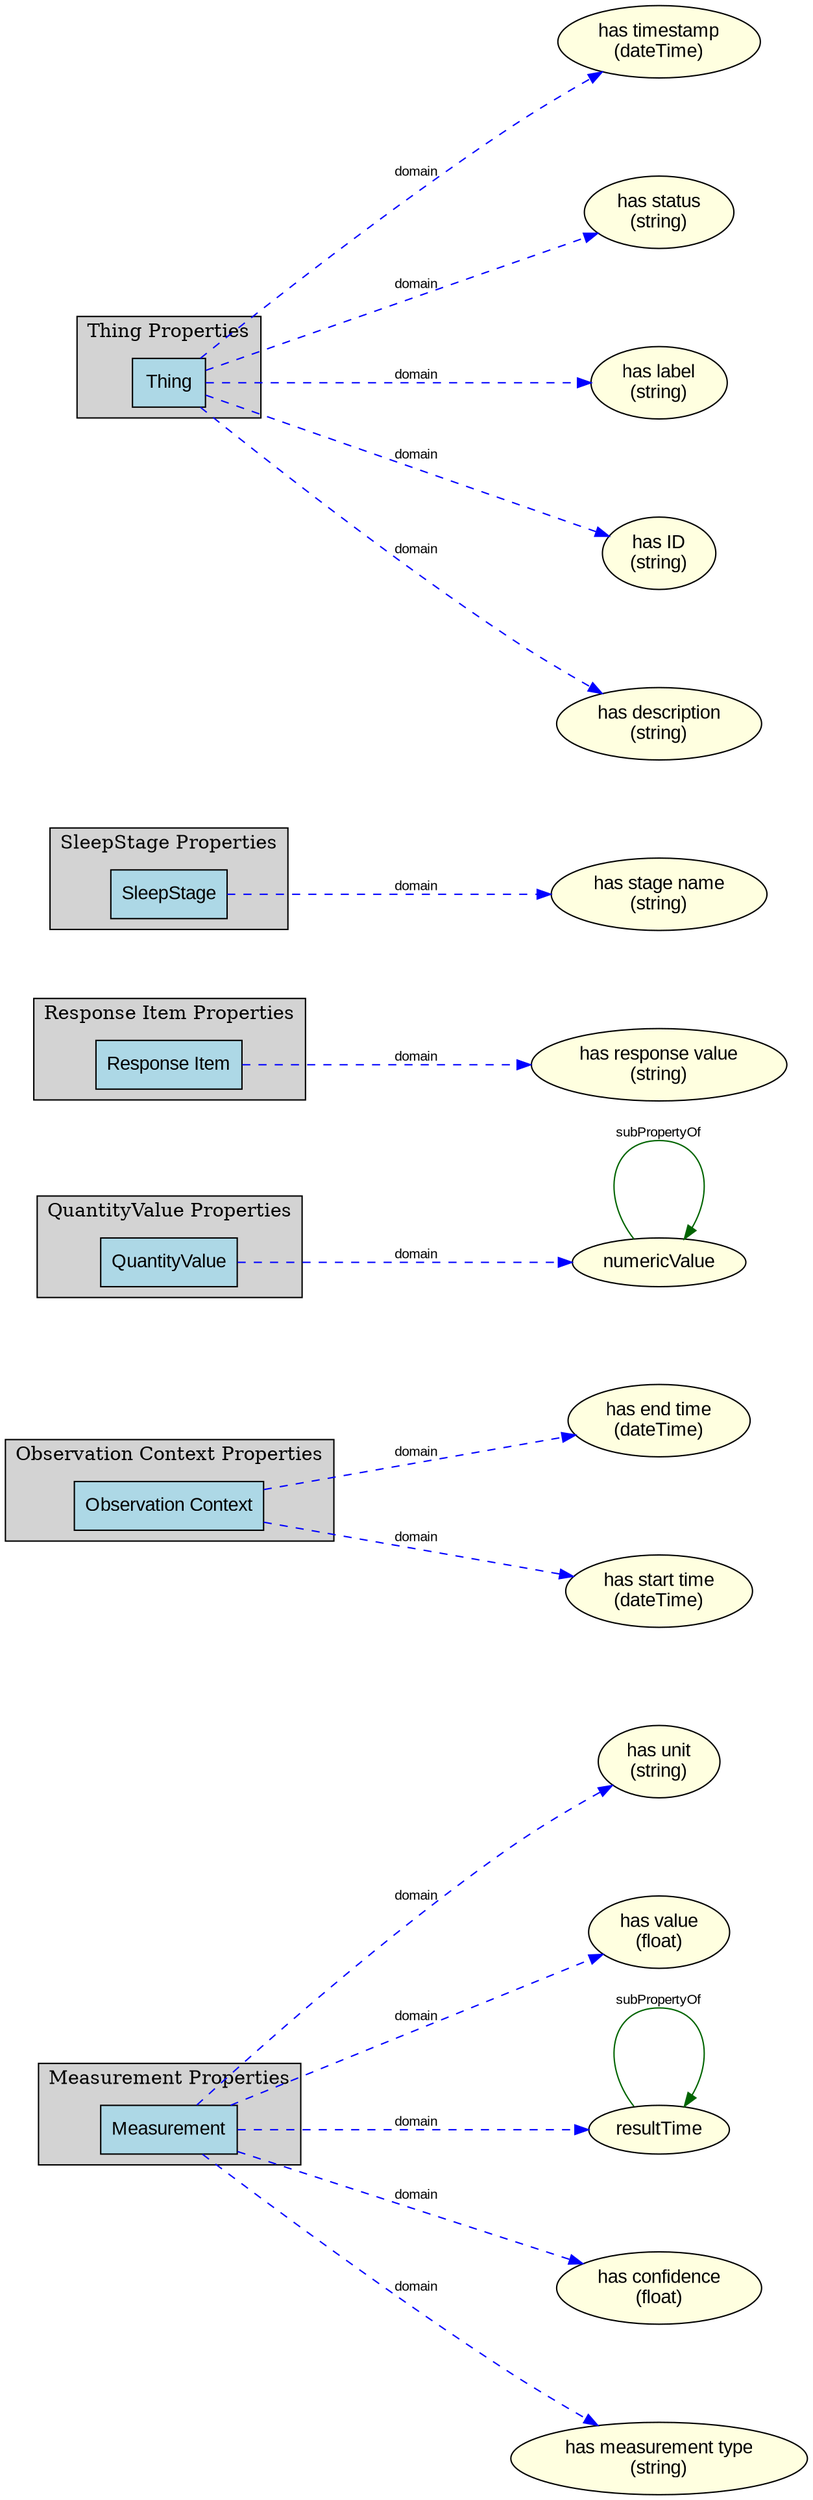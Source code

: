 digraph "Data Properties" {
  // Layout configuration
  rankdir=LR;
  graph [splines=true, nodesep=1.0, ranksep=1.5, concentrate=false];
  node [fontname="Arial"];
  edge [fontsize=10, fontname="Arial"];
  
  subgraph cluster_0 {
    label="Measurement Properties";
    style=filled;
    fillcolor=lightgray;
    "Measurement" [shape=box, style=filled, fillcolor=lightblue];
  }
  subgraph cluster_1 {
    label="Observation Context Properties";
    style=filled;
    fillcolor=lightgray;
    "ObservationContext" [shape=box, style=filled, fillcolor=lightblue];
  }
  subgraph cluster_2 {
    label="QuantityValue Properties";
    style=filled;
    fillcolor=lightgray;
    "QuantityValue" [shape=box, style=filled, fillcolor=lightblue];
  }
  subgraph cluster_3 {
    label="Response Item Properties";
    style=filled;
    fillcolor=lightgray;
    "ResponseItem" [shape=box, style=filled, fillcolor=lightblue];
  }
  subgraph cluster_4 {
    label="SleepStage Properties";
    style=filled;
    fillcolor=lightgray;
    "SleepStage" [shape=box, style=filled, fillcolor=lightblue];
  }
  subgraph cluster_5 {
    label="Thing Properties";
    style=filled;
    fillcolor=lightgray;
    "Thing" [shape=box, style=filled, fillcolor=lightblue];
  }
  "hasUnit" [label="has unit\n(string)", shape=ellipse, style=filled, fillcolor=lightyellow];
  "hasTimestamp" [label="has timestamp\n(dateTime)", shape=ellipse, style=filled, fillcolor=lightyellow];
  "hasEndTime" [label="has end time\n(dateTime)", shape=ellipse, style=filled, fillcolor=lightyellow];
  "hasValue" [label="has value\n(float)", shape=ellipse, style=filled, fillcolor=lightyellow];
  "hasStartTime" [label="has start time\n(dateTime)", shape=ellipse, style=filled, fillcolor=lightyellow];
  "resultTime" [label="resultTime", shape=ellipse, style=filled, fillcolor=lightyellow];
  "hasStatus" [label="has status\n(string)", shape=ellipse, style=filled, fillcolor=lightyellow];
  "hasConfidence" [label="has confidence\n(float)", shape=ellipse, style=filled, fillcolor=lightyellow];
  "numericValue" [label="numericValue", shape=ellipse, style=filled, fillcolor=lightyellow];
  "hasLabel" [label="has label\n(string)", shape=ellipse, style=filled, fillcolor=lightyellow];
  "hasResponseValue" [label="has response value\n(string)", shape=ellipse, style=filled, fillcolor=lightyellow];
  "hasMeasurementType" [label="has measurement type\n(string)", shape=ellipse, style=filled, fillcolor=lightyellow];
  "hasStageName" [label="has stage name\n(string)", shape=ellipse, style=filled, fillcolor=lightyellow];
  "hasID" [label="has ID\n(string)", shape=ellipse, style=filled, fillcolor=lightyellow];
  "hasDescription" [label="has description\n(string)", shape=ellipse, style=filled, fillcolor=lightyellow];
  "Measurement" [label="Measurement", shape=box, style=filled, fillcolor=lightblue];
  "Thing" [label="Thing", shape=box, style=filled, fillcolor=lightblue];
  "ObservationContext" [label="Observation Context", shape=box, style=filled, fillcolor=lightblue];
  "QuantityValue" [label="QuantityValue", shape=box, style=filled, fillcolor=lightblue];
  "ResponseItem" [label="Response Item", shape=box, style=filled, fillcolor=lightblue];
  "SleepStage" [label="SleepStage", shape=box, style=filled, fillcolor=lightblue];
  
  "Measurement" -> "hasUnit" [label="domain", style=dashed, color=blue];
  "Thing" -> "hasTimestamp" [label="domain", style=dashed, color=blue];
  "ObservationContext" -> "hasEndTime" [label="domain", style=dashed, color=blue];
  "Measurement" -> "hasValue" [label="domain", style=dashed, color=blue];
  "ObservationContext" -> "hasStartTime" [label="domain", style=dashed, color=blue];
  "Measurement" -> "resultTime" [label="domain", style=dashed, color=blue];
  "Thing" -> "hasStatus" [label="domain", style=dashed, color=blue];
  "Measurement" -> "hasConfidence" [label="domain", style=dashed, color=blue];
  "QuantityValue" -> "numericValue" [label="domain", style=dashed, color=blue];
  "Thing" -> "hasLabel" [label="domain", style=dashed, color=blue];
  "ResponseItem" -> "hasResponseValue" [label="domain", style=dashed, color=blue];
  "Measurement" -> "hasMeasurementType" [label="domain", style=dashed, color=blue];
  "SleepStage" -> "hasStageName" [label="domain", style=dashed, color=blue];
  "Thing" -> "hasID" [label="domain", style=dashed, color=blue];
  "Thing" -> "hasDescription" [label="domain", style=dashed, color=blue];
  "resultTime" -> "resultTime" [label="subPropertyOf", color=darkgreen];
  "numericValue" -> "numericValue" [label="subPropertyOf", color=darkgreen];
}
